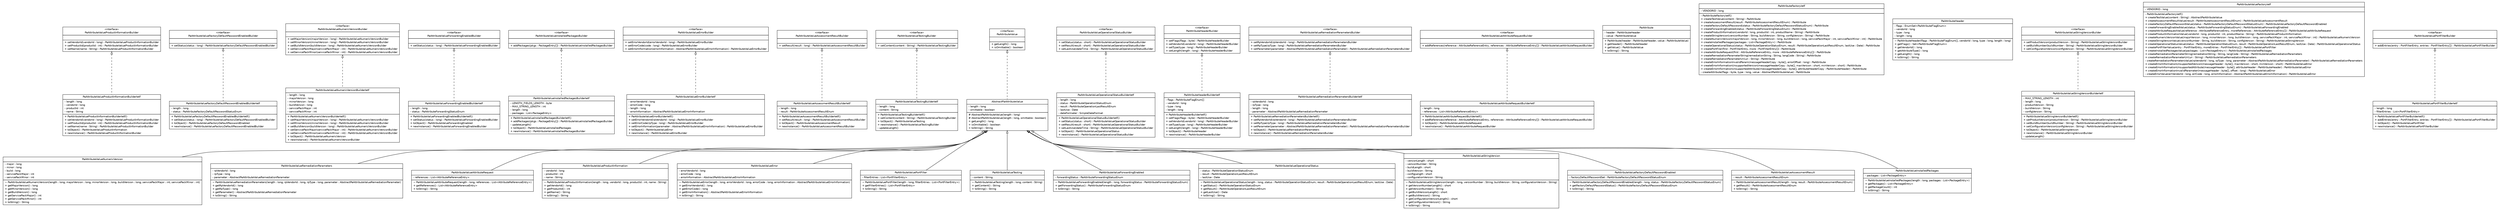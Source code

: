 #!/usr/local/bin/dot
#
# Class diagram 
# Generated by UMLGraph version R5_6 (http://www.umlgraph.org/)
#

digraph G {
	edge [fontname="Helvetica",fontsize=10,labelfontname="Helvetica",labelfontsize=10];
	node [fontname="Helvetica",fontsize=10,shape=plaintext];
	nodesep=0.25;
	ranksep=0.5;
	// org.ietf.nea.pa.attribute.PaAttributeValueProductInformationBuilder
	c14231 [label=<<table title="org.ietf.nea.pa.attribute.PaAttributeValueProductInformationBuilder" border="0" cellborder="1" cellspacing="0" cellpadding="2" port="p" href="./PaAttributeValueProductInformationBuilder.html">
		<tr><td><table border="0" cellspacing="0" cellpadding="1">
<tr><td align="center" balign="center"> &#171;interface&#187; </td></tr>
<tr><td align="center" balign="center"> PaAttributeValueProductInformationBuilder </td></tr>
		</table></td></tr>
		<tr><td><table border="0" cellspacing="0" cellpadding="1">
<tr><td align="left" balign="left">  </td></tr>
		</table></td></tr>
		<tr><td><table border="0" cellspacing="0" cellpadding="1">
<tr><td align="left" balign="left"> + setVendorId(vendorId : long) : PaAttributeValueProductInformationBuilder </td></tr>
<tr><td align="left" balign="left"> + setProductId(productId : int) : PaAttributeValueProductInformationBuilder </td></tr>
<tr><td align="left" balign="left"> + setName(name : String) : PaAttributeValueProductInformationBuilder </td></tr>
		</table></td></tr>
		</table>>, URL="./PaAttributeValueProductInformationBuilder.html", fontname="Helvetica", fontcolor="black", fontsize=10.0];
	// org.ietf.nea.pa.attribute.PaAttributeValueFactoryDefaultPasswordEnabledBuilder
	c14232 [label=<<table title="org.ietf.nea.pa.attribute.PaAttributeValueFactoryDefaultPasswordEnabledBuilder" border="0" cellborder="1" cellspacing="0" cellpadding="2" port="p" href="./PaAttributeValueFactoryDefaultPasswordEnabledBuilder.html">
		<tr><td><table border="0" cellspacing="0" cellpadding="1">
<tr><td align="center" balign="center"> &#171;interface&#187; </td></tr>
<tr><td align="center" balign="center"> PaAttributeValueFactoryDefaultPasswordEnabledBuilder </td></tr>
		</table></td></tr>
		<tr><td><table border="0" cellspacing="0" cellpadding="1">
<tr><td align="left" balign="left">  </td></tr>
		</table></td></tr>
		<tr><td><table border="0" cellspacing="0" cellpadding="1">
<tr><td align="left" balign="left"> + setStatus(status : long) : PaAttributeValueFactoryDefaultPasswordEnabledBuilder </td></tr>
		</table></td></tr>
		</table>>, URL="./PaAttributeValueFactoryDefaultPasswordEnabledBuilder.html", fontname="Helvetica", fontcolor="black", fontsize=10.0];
	// org.ietf.nea.pa.attribute.PaAttributeValueNumericVersionBuilderIetf
	c14233 [label=<<table title="org.ietf.nea.pa.attribute.PaAttributeValueNumericVersionBuilderIetf" border="0" cellborder="1" cellspacing="0" cellpadding="2" port="p" href="./PaAttributeValueNumericVersionBuilderIetf.html">
		<tr><td><table border="0" cellspacing="0" cellpadding="1">
<tr><td align="center" balign="center"> PaAttributeValueNumericVersionBuilderIetf </td></tr>
		</table></td></tr>
		<tr><td><table border="0" cellspacing="0" cellpadding="1">
<tr><td align="left" balign="left"> - length : long </td></tr>
<tr><td align="left" balign="left"> - majorVersion : long </td></tr>
<tr><td align="left" balign="left"> - minorVersion : long </td></tr>
<tr><td align="left" balign="left"> - buildVersion : long </td></tr>
<tr><td align="left" balign="left"> - servicePackMajor : int </td></tr>
<tr><td align="left" balign="left"> - servicePackMinor : int </td></tr>
		</table></td></tr>
		<tr><td><table border="0" cellspacing="0" cellpadding="1">
<tr><td align="left" balign="left"> + PaAttributeValueNumericVersionBuilderIetf() </td></tr>
<tr><td align="left" balign="left"> + setMajorVersion(majorVersion : long) : PaAttributeValueNumericVersionBuilder </td></tr>
<tr><td align="left" balign="left"> + setMinorVersion(minorVersion : long) : PaAttributeValueNumericVersionBuilder </td></tr>
<tr><td align="left" balign="left"> + setBuildVersion(buildVersion : long) : PaAttributeValueNumericVersionBuilder </td></tr>
<tr><td align="left" balign="left"> + setServicePackMajor(servicePackMajor : int) : PaAttributeValueNumericVersionBuilder </td></tr>
<tr><td align="left" balign="left"> + setServicePackMinor(servicePackMinor : int) : PaAttributeValueNumericVersionBuilder </td></tr>
<tr><td align="left" balign="left"> + toObject() : PaAttributeValueNumericVersion </td></tr>
<tr><td align="left" balign="left"> + newInstance() : PaAttributeValueNumericVersionBuilder </td></tr>
		</table></td></tr>
		</table>>, URL="./PaAttributeValueNumericVersionBuilderIetf.html", fontname="Helvetica", fontcolor="black", fontsize=10.0];
	// org.ietf.nea.pa.attribute.PaAttributeValueForwardingEnabledBuilder
	c14234 [label=<<table title="org.ietf.nea.pa.attribute.PaAttributeValueForwardingEnabledBuilder" border="0" cellborder="1" cellspacing="0" cellpadding="2" port="p" href="./PaAttributeValueForwardingEnabledBuilder.html">
		<tr><td><table border="0" cellspacing="0" cellpadding="1">
<tr><td align="center" balign="center"> &#171;interface&#187; </td></tr>
<tr><td align="center" balign="center"> PaAttributeValueForwardingEnabledBuilder </td></tr>
		</table></td></tr>
		<tr><td><table border="0" cellspacing="0" cellpadding="1">
<tr><td align="left" balign="left">  </td></tr>
		</table></td></tr>
		<tr><td><table border="0" cellspacing="0" cellpadding="1">
<tr><td align="left" balign="left"> + setStatus(status : long) : PaAttributeValueForwardingEnabledBuilder </td></tr>
		</table></td></tr>
		</table>>, URL="./PaAttributeValueForwardingEnabledBuilder.html", fontname="Helvetica", fontcolor="black", fontsize=10.0];
	// org.ietf.nea.pa.attribute.PaAttributeValueInstalledPackagesBuilderIetf
	c14235 [label=<<table title="org.ietf.nea.pa.attribute.PaAttributeValueInstalledPackagesBuilderIetf" border="0" cellborder="1" cellspacing="0" cellpadding="2" port="p" href="./PaAttributeValueInstalledPackagesBuilderIetf.html">
		<tr><td><table border="0" cellspacing="0" cellpadding="1">
<tr><td align="center" balign="center"> PaAttributeValueInstalledPackagesBuilderIetf </td></tr>
		</table></td></tr>
		<tr><td><table border="0" cellspacing="0" cellpadding="1">
<tr><td align="left" balign="left"> - LENGTH_FIELDS_LENGTH : byte </td></tr>
<tr><td align="left" balign="left"> - MAX_STRING_LENGTH : int </td></tr>
<tr><td align="left" balign="left"> - length : long </td></tr>
<tr><td align="left" balign="left"> - packages : List&lt;PackageEntry&gt; </td></tr>
		</table></td></tr>
		<tr><td><table border="0" cellspacing="0" cellpadding="1">
<tr><td align="left" balign="left"> + PaAttributeValueInstalledPackagesBuilderIetf() </td></tr>
<tr><td align="left" balign="left"> + addPackages(pkgs : PackageEntry[]) : PaAttributeValueInstalledPackagesBuilder </td></tr>
<tr><td align="left" balign="left"> - updateLength() </td></tr>
<tr><td align="left" balign="left"> + toObject() : PaAttributeValueInstalledPackages </td></tr>
<tr><td align="left" balign="left"> + newInstance() : PaAttributeValueInstalledPackagesBuilder </td></tr>
		</table></td></tr>
		</table>>, URL="./PaAttributeValueInstalledPackagesBuilderIetf.html", fontname="Helvetica", fontcolor="black", fontsize=10.0];
	// org.ietf.nea.pa.attribute.PaAttributeValueErrorBuilder
	c14236 [label=<<table title="org.ietf.nea.pa.attribute.PaAttributeValueErrorBuilder" border="0" cellborder="1" cellspacing="0" cellpadding="2" port="p" href="./PaAttributeValueErrorBuilder.html">
		<tr><td><table border="0" cellspacing="0" cellpadding="1">
<tr><td align="center" balign="center"> &#171;interface&#187; </td></tr>
<tr><td align="center" balign="center"> PaAttributeValueErrorBuilder </td></tr>
		</table></td></tr>
		<tr><td><table border="0" cellspacing="0" cellpadding="1">
<tr><td align="left" balign="left">  </td></tr>
		</table></td></tr>
		<tr><td><table border="0" cellspacing="0" cellpadding="1">
<tr><td align="left" balign="left"> + setErrorVendorId(errorVendorId : long) : PaAttributeValueErrorBuilder </td></tr>
<tr><td align="left" balign="left"> + setErrorCode(code : long) : PaAttributeValueErrorBuilder </td></tr>
<tr><td align="left" balign="left"> + setErrorInformation(errorInformation : AbstractPaAttributeValueErrorInformation) : PaAttributeValueErrorBuilder </td></tr>
		</table></td></tr>
		</table>>, URL="./PaAttributeValueErrorBuilder.html", fontname="Helvetica", fontcolor="black", fontsize=10.0];
	// org.ietf.nea.pa.attribute.PaAttributeValueAssessmentResultBuilder
	c14237 [label=<<table title="org.ietf.nea.pa.attribute.PaAttributeValueAssessmentResultBuilder" border="0" cellborder="1" cellspacing="0" cellpadding="2" port="p" href="./PaAttributeValueAssessmentResultBuilder.html">
		<tr><td><table border="0" cellspacing="0" cellpadding="1">
<tr><td align="center" balign="center"> &#171;interface&#187; </td></tr>
<tr><td align="center" balign="center"> PaAttributeValueAssessmentResultBuilder </td></tr>
		</table></td></tr>
		<tr><td><table border="0" cellspacing="0" cellpadding="1">
<tr><td align="left" balign="left">  </td></tr>
		</table></td></tr>
		<tr><td><table border="0" cellspacing="0" cellpadding="1">
<tr><td align="left" balign="left"> + setResult(result : long) : PaAttributeValueAssessmentResultBuilder </td></tr>
		</table></td></tr>
		</table>>, URL="./PaAttributeValueAssessmentResultBuilder.html", fontname="Helvetica", fontcolor="black", fontsize=10.0];
	// org.ietf.nea.pa.attribute.PaAttributeValueForwardingEnabledBuilderIetf
	c14238 [label=<<table title="org.ietf.nea.pa.attribute.PaAttributeValueForwardingEnabledBuilderIetf" border="0" cellborder="1" cellspacing="0" cellpadding="2" port="p" href="./PaAttributeValueForwardingEnabledBuilderIetf.html">
		<tr><td><table border="0" cellspacing="0" cellpadding="1">
<tr><td align="center" balign="center"> PaAttributeValueForwardingEnabledBuilderIetf </td></tr>
		</table></td></tr>
		<tr><td><table border="0" cellspacing="0" cellpadding="1">
<tr><td align="left" balign="left"> - length : long </td></tr>
<tr><td align="left" balign="left"> - status : PaAttributeForwardingStatusEnum </td></tr>
		</table></td></tr>
		<tr><td><table border="0" cellspacing="0" cellpadding="1">
<tr><td align="left" balign="left"> + PaAttributeValueForwardingEnabledBuilderIetf() </td></tr>
<tr><td align="left" balign="left"> + setStatus(status : long) : PaAttributeValueForwardingEnabledBuilder </td></tr>
<tr><td align="left" balign="left"> + toObject() : PaAttributeValueForwardingEnabled </td></tr>
<tr><td align="left" balign="left"> + newInstance() : PaAttributeValueForwardingEnabledBuilder </td></tr>
		</table></td></tr>
		</table>>, URL="./PaAttributeValueForwardingEnabledBuilderIetf.html", fontname="Helvetica", fontcolor="black", fontsize=10.0];
	// org.ietf.nea.pa.attribute.PaAttributeValueTestingBuilderIetf
	c14239 [label=<<table title="org.ietf.nea.pa.attribute.PaAttributeValueTestingBuilderIetf" border="0" cellborder="1" cellspacing="0" cellpadding="2" port="p" href="./PaAttributeValueTestingBuilderIetf.html">
		<tr><td><table border="0" cellspacing="0" cellpadding="1">
<tr><td align="center" balign="center"> PaAttributeValueTestingBuilderIetf </td></tr>
		</table></td></tr>
		<tr><td><table border="0" cellspacing="0" cellpadding="1">
<tr><td align="left" balign="left"> - length : long </td></tr>
<tr><td align="left" balign="left"> - content : String </td></tr>
		</table></td></tr>
		<tr><td><table border="0" cellspacing="0" cellpadding="1">
<tr><td align="left" balign="left"> + PaAttributeValueTestingBuilderIetf() </td></tr>
<tr><td align="left" balign="left"> + setContent(content : String) : PaAttributeValueTestingBuilder </td></tr>
<tr><td align="left" balign="left"> + toObject() : PaAttributeValueTesting </td></tr>
<tr><td align="left" balign="left"> + newInstance() : PaAttributeValueTestingBuilder </td></tr>
<tr><td align="left" balign="left"> - updateLength() </td></tr>
		</table></td></tr>
		</table>>, URL="./PaAttributeValueTestingBuilderIetf.html", fontname="Helvetica", fontcolor="black", fontsize=10.0];
	// org.ietf.nea.pa.attribute.PaAttributeValueNumericVersion
	c14240 [label=<<table title="org.ietf.nea.pa.attribute.PaAttributeValueNumericVersion" border="0" cellborder="1" cellspacing="0" cellpadding="2" port="p" href="./PaAttributeValueNumericVersion.html">
		<tr><td><table border="0" cellspacing="0" cellpadding="1">
<tr><td align="center" balign="center"> PaAttributeValueNumericVersion </td></tr>
		</table></td></tr>
		<tr><td><table border="0" cellspacing="0" cellpadding="1">
<tr><td align="left" balign="left"> - major : long </td></tr>
<tr><td align="left" balign="left"> - minor : long </td></tr>
<tr><td align="left" balign="left"> - build : long </td></tr>
<tr><td align="left" balign="left"> - servicePackMajor : int </td></tr>
<tr><td align="left" balign="left"> - servicePackMinor : int </td></tr>
		</table></td></tr>
		<tr><td><table border="0" cellspacing="0" cellpadding="1">
<tr><td align="left" balign="left"> ~ PaAttributeValueNumericVersion(length : long, majorVersion : long, minorVersion : long, buildVersion : long, servicePackMajor : int, servicePackMinor : int) </td></tr>
<tr><td align="left" balign="left"> + getMajorVersion() : long </td></tr>
<tr><td align="left" balign="left"> + getMinorVersion() : long </td></tr>
<tr><td align="left" balign="left"> + getBuildVersion() : long </td></tr>
<tr><td align="left" balign="left"> + getServicePackMajor() : int </td></tr>
<tr><td align="left" balign="left"> + getServicePackMinor() : int </td></tr>
<tr><td align="left" balign="left"> + toString() : String </td></tr>
		</table></td></tr>
		</table>>, URL="./PaAttributeValueNumericVersion.html", fontname="Helvetica", fontcolor="black", fontsize=10.0];
	// org.ietf.nea.pa.attribute.PaAttributeValueOperationalStatusBuilder
	c14241 [label=<<table title="org.ietf.nea.pa.attribute.PaAttributeValueOperationalStatusBuilder" border="0" cellborder="1" cellspacing="0" cellpadding="2" port="p" href="./PaAttributeValueOperationalStatusBuilder.html">
		<tr><td><table border="0" cellspacing="0" cellpadding="1">
<tr><td align="center" balign="center"> &#171;interface&#187; </td></tr>
<tr><td align="center" balign="center"> PaAttributeValueOperationalStatusBuilder </td></tr>
		</table></td></tr>
		<tr><td><table border="0" cellspacing="0" cellpadding="1">
<tr><td align="left" balign="left">  </td></tr>
		</table></td></tr>
		<tr><td><table border="0" cellspacing="0" cellpadding="1">
<tr><td align="left" balign="left"> + setStatus(status : short) : PaAttributeValueOperationalStatusBuilder </td></tr>
<tr><td align="left" balign="left"> + setResult(result : short) : PaAttributeValueOperationalStatusBuilder </td></tr>
<tr><td align="left" balign="left"> + setLastUse(dateTime : String) : PaAttributeValueOperationalStatusBuilder </td></tr>
		</table></td></tr>
		</table>>, URL="./PaAttributeValueOperationalStatusBuilder.html", fontname="Helvetica", fontcolor="black", fontsize=10.0];
	// org.ietf.nea.pa.attribute.PaAttributeValueAssessmentResultBuilderIetf
	c14242 [label=<<table title="org.ietf.nea.pa.attribute.PaAttributeValueAssessmentResultBuilderIetf" border="0" cellborder="1" cellspacing="0" cellpadding="2" port="p" href="./PaAttributeValueAssessmentResultBuilderIetf.html">
		<tr><td><table border="0" cellspacing="0" cellpadding="1">
<tr><td align="center" balign="center"> PaAttributeValueAssessmentResultBuilderIetf </td></tr>
		</table></td></tr>
		<tr><td><table border="0" cellspacing="0" cellpadding="1">
<tr><td align="left" balign="left"> - length : long </td></tr>
<tr><td align="left" balign="left"> - result : PaAttributeAssessmentResultEnum </td></tr>
		</table></td></tr>
		<tr><td><table border="0" cellspacing="0" cellpadding="1">
<tr><td align="left" balign="left"> + PaAttributeValueAssessmentResultBuilderIetf() </td></tr>
<tr><td align="left" balign="left"> + setResult(result : long) : PaAttributeValueAssessmentResultBuilder </td></tr>
<tr><td align="left" balign="left"> + toObject() : PaAttributeValueAssessmentResult </td></tr>
<tr><td align="left" balign="left"> + newInstance() : PaAttributeValueAssessmentResultBuilder </td></tr>
		</table></td></tr>
		</table>>, URL="./PaAttributeValueAssessmentResultBuilderIetf.html", fontname="Helvetica", fontcolor="black", fontsize=10.0];
	// org.ietf.nea.pa.attribute.PaAttributeHeaderBuilder
	c14243 [label=<<table title="org.ietf.nea.pa.attribute.PaAttributeHeaderBuilder" border="0" cellborder="1" cellspacing="0" cellpadding="2" port="p" href="./PaAttributeHeaderBuilder.html">
		<tr><td><table border="0" cellspacing="0" cellpadding="1">
<tr><td align="center" balign="center"> &#171;interface&#187; </td></tr>
<tr><td align="center" balign="center"> PaAttributeHeaderBuilder </td></tr>
		</table></td></tr>
		<tr><td><table border="0" cellspacing="0" cellpadding="1">
<tr><td align="left" balign="left">  </td></tr>
		</table></td></tr>
		<tr><td><table border="0" cellspacing="0" cellpadding="1">
<tr><td align="left" balign="left"> + setFlags(flags : byte) : PaAttributeHeaderBuilder </td></tr>
<tr><td align="left" balign="left"> + setVendorId(vendorId : long) : PaAttributeHeaderBuilder </td></tr>
<tr><td align="left" balign="left"> + setType(type : long) : PaAttributeHeaderBuilder </td></tr>
<tr><td align="left" balign="left"> + setLength(length : long) : PaAttributeHeaderBuilder </td></tr>
		</table></td></tr>
		</table>>, URL="./PaAttributeHeaderBuilder.html", fontname="Helvetica", fontcolor="black", fontsize=10.0];
	// org.ietf.nea.pa.attribute.PaAttributeValueRemediationParameters
	c14244 [label=<<table title="org.ietf.nea.pa.attribute.PaAttributeValueRemediationParameters" border="0" cellborder="1" cellspacing="0" cellpadding="2" port="p" href="./PaAttributeValueRemediationParameters.html">
		<tr><td><table border="0" cellspacing="0" cellpadding="1">
<tr><td align="center" balign="center"> PaAttributeValueRemediationParameters </td></tr>
		</table></td></tr>
		<tr><td><table border="0" cellspacing="0" cellpadding="1">
<tr><td align="left" balign="left"> - rpVendorId : long </td></tr>
<tr><td align="left" balign="left"> - rpType : long </td></tr>
<tr><td align="left" balign="left"> - parameter : AbstractPaAttributeValueRemediationParameter </td></tr>
		</table></td></tr>
		<tr><td><table border="0" cellspacing="0" cellpadding="1">
<tr><td align="left" balign="left"> ~ PaAttributeValueRemediationParameters(length : long, rpVendorId : long, rpType : long, parameter : AbstractPaAttributeValueRemediationParameter) </td></tr>
<tr><td align="left" balign="left"> + getRpVendorId() : long </td></tr>
<tr><td align="left" balign="left"> + getRpType() : long </td></tr>
<tr><td align="left" balign="left"> + getParameter() : AbstractPaAttributeValueRemediationParameter </td></tr>
<tr><td align="left" balign="left"> + toString() : String </td></tr>
		</table></td></tr>
		</table>>, URL="./PaAttributeValueRemediationParameters.html", fontname="Helvetica", fontcolor="black", fontsize=10.0];
	// org.ietf.nea.pa.attribute.PaAttributeValueRemediationParametersBuilderIetf
	c14245 [label=<<table title="org.ietf.nea.pa.attribute.PaAttributeValueRemediationParametersBuilderIetf" border="0" cellborder="1" cellspacing="0" cellpadding="2" port="p" href="./PaAttributeValueRemediationParametersBuilderIetf.html">
		<tr><td><table border="0" cellspacing="0" cellpadding="1">
<tr><td align="center" balign="center"> PaAttributeValueRemediationParametersBuilderIetf </td></tr>
		</table></td></tr>
		<tr><td><table border="0" cellspacing="0" cellpadding="1">
<tr><td align="left" balign="left"> - rpVendorId : long </td></tr>
<tr><td align="left" balign="left"> - rpType : long </td></tr>
<tr><td align="left" balign="left"> - length : long </td></tr>
<tr><td align="left" balign="left"> - parameter : AbstractPaAttributeValueRemediationParameter </td></tr>
		</table></td></tr>
		<tr><td><table border="0" cellspacing="0" cellpadding="1">
<tr><td align="left" balign="left"> + PaAttributeValueRemediationParametersBuilderIetf() </td></tr>
<tr><td align="left" balign="left"> + setRpVendorId(rpVendorId : long) : PaAttributeValueRemediationParametersBuilder </td></tr>
<tr><td align="left" balign="left"> + setRpType(rpType : long) : PaAttributeValueRemediationParametersBuilder </td></tr>
<tr><td align="left" balign="left"> + setParameter(parameter : AbstractPaAttributeValueRemediationParameter) : PaAttributeValueRemediationParametersBuilder </td></tr>
<tr><td align="left" balign="left"> + toObject() : PaAttributeValueRemediationParameters </td></tr>
<tr><td align="left" balign="left"> + newInstance() : PaAttributeValueRemediationParametersBuilder </td></tr>
		</table></td></tr>
		</table>>, URL="./PaAttributeValueRemediationParametersBuilderIetf.html", fontname="Helvetica", fontcolor="black", fontsize=10.0];
	// org.ietf.nea.pa.attribute.PaAttributeValueRemediationParametersBuilder
	c14246 [label=<<table title="org.ietf.nea.pa.attribute.PaAttributeValueRemediationParametersBuilder" border="0" cellborder="1" cellspacing="0" cellpadding="2" port="p" href="./PaAttributeValueRemediationParametersBuilder.html">
		<tr><td><table border="0" cellspacing="0" cellpadding="1">
<tr><td align="center" balign="center"> &#171;interface&#187; </td></tr>
<tr><td align="center" balign="center"> PaAttributeValueRemediationParametersBuilder </td></tr>
		</table></td></tr>
		<tr><td><table border="0" cellspacing="0" cellpadding="1">
<tr><td align="left" balign="left">  </td></tr>
		</table></td></tr>
		<tr><td><table border="0" cellspacing="0" cellpadding="1">
<tr><td align="left" balign="left"> + setRpVendorId(rpVendorId : long) : PaAttributeValueRemediationParametersBuilder </td></tr>
<tr><td align="left" balign="left"> + setRpType(rpType : long) : PaAttributeValueRemediationParametersBuilder </td></tr>
<tr><td align="left" balign="left"> + setParameter(parameter : AbstractPaAttributeValueRemediationParameter) : PaAttributeValueRemediationParametersBuilder </td></tr>
		</table></td></tr>
		</table>>, URL="./PaAttributeValueRemediationParametersBuilder.html", fontname="Helvetica", fontcolor="black", fontsize=10.0];
	// org.ietf.nea.pa.attribute.PaAttributeValueAttributeRequestBuilderIetf
	c14247 [label=<<table title="org.ietf.nea.pa.attribute.PaAttributeValueAttributeRequestBuilderIetf" border="0" cellborder="1" cellspacing="0" cellpadding="2" port="p" href="./PaAttributeValueAttributeRequestBuilderIetf.html">
		<tr><td><table border="0" cellspacing="0" cellpadding="1">
<tr><td align="center" balign="center"> PaAttributeValueAttributeRequestBuilderIetf </td></tr>
		</table></td></tr>
		<tr><td><table border="0" cellspacing="0" cellpadding="1">
<tr><td align="left" balign="left"> - length : long </td></tr>
<tr><td align="left" balign="left"> - references : List&lt;AttributeReferenceEntry&gt; </td></tr>
		</table></td></tr>
		<tr><td><table border="0" cellspacing="0" cellpadding="1">
<tr><td align="left" balign="left"> + PaAttributeValueAttributeRequestBuilderIetf() </td></tr>
<tr><td align="left" balign="left"> + addReferences(reference : AttributeReferenceEntry, references : AttributeReferenceEntry[]) : PaAttributeValueAttributeRequestBuilder </td></tr>
<tr><td align="left" balign="left"> + toObject() : PaAttributeValueAttributeRequest </td></tr>
<tr><td align="left" balign="left"> + newInstance() : PaAttributeValueAttributeRequestBuilder </td></tr>
		</table></td></tr>
		</table>>, URL="./PaAttributeValueAttributeRequestBuilderIetf.html", fontname="Helvetica", fontcolor="black", fontsize=10.0];
	// org.ietf.nea.pa.attribute.PaAttributeValueInstalledPackagesBuilder
	c14248 [label=<<table title="org.ietf.nea.pa.attribute.PaAttributeValueInstalledPackagesBuilder" border="0" cellborder="1" cellspacing="0" cellpadding="2" port="p" href="./PaAttributeValueInstalledPackagesBuilder.html">
		<tr><td><table border="0" cellspacing="0" cellpadding="1">
<tr><td align="center" balign="center"> &#171;interface&#187; </td></tr>
<tr><td align="center" balign="center"> PaAttributeValueInstalledPackagesBuilder </td></tr>
		</table></td></tr>
		<tr><td><table border="0" cellspacing="0" cellpadding="1">
<tr><td align="left" balign="left">  </td></tr>
		</table></td></tr>
		<tr><td><table border="0" cellspacing="0" cellpadding="1">
<tr><td align="left" balign="left"> + addPackages(pkgs : PackageEntry[]) : PaAttributeValueInstalledPackagesBuilder </td></tr>
		</table></td></tr>
		</table>>, URL="./PaAttributeValueInstalledPackagesBuilder.html", fontname="Helvetica", fontcolor="black", fontsize=10.0];
	// org.ietf.nea.pa.attribute.PaAttributeValueErrorBuilderIetf
	c14249 [label=<<table title="org.ietf.nea.pa.attribute.PaAttributeValueErrorBuilderIetf" border="0" cellborder="1" cellspacing="0" cellpadding="2" port="p" href="./PaAttributeValueErrorBuilderIetf.html">
		<tr><td><table border="0" cellspacing="0" cellpadding="1">
<tr><td align="center" balign="center"> PaAttributeValueErrorBuilderIetf </td></tr>
		</table></td></tr>
		<tr><td><table border="0" cellspacing="0" cellpadding="1">
<tr><td align="left" balign="left"> - errorVendorId : long </td></tr>
<tr><td align="left" balign="left"> - errorCode : long </td></tr>
<tr><td align="left" balign="left"> - length : long </td></tr>
<tr><td align="left" balign="left"> - errorInformation : AbstractPaAttributeValueErrorInformation </td></tr>
		</table></td></tr>
		<tr><td><table border="0" cellspacing="0" cellpadding="1">
<tr><td align="left" balign="left"> + PaAttributeValueErrorBuilderIetf() </td></tr>
<tr><td align="left" balign="left"> + setErrorVendorId(rpVendorId : long) : PaAttributeValueErrorBuilder </td></tr>
<tr><td align="left" balign="left"> + setErrorCode(rpType : long) : PaAttributeValueErrorBuilder </td></tr>
<tr><td align="left" balign="left"> + setErrorInformation(parameter : AbstractPaAttributeValueErrorInformation) : PaAttributeValueErrorBuilder </td></tr>
<tr><td align="left" balign="left"> + toObject() : PaAttributeValueError </td></tr>
<tr><td align="left" balign="left"> + newInstance() : PaAttributeValueErrorBuilder </td></tr>
		</table></td></tr>
		</table>>, URL="./PaAttributeValueErrorBuilderIetf.html", fontname="Helvetica", fontcolor="black", fontsize=10.0];
	// org.ietf.nea.pa.attribute.PaAttribute
	c14250 [label=<<table title="org.ietf.nea.pa.attribute.PaAttribute" border="0" cellborder="1" cellspacing="0" cellpadding="2" port="p" href="./PaAttribute.html">
		<tr><td><table border="0" cellspacing="0" cellpadding="1">
<tr><td align="center" balign="center"> PaAttribute </td></tr>
		</table></td></tr>
		<tr><td><table border="0" cellspacing="0" cellpadding="1">
<tr><td align="left" balign="left"> - header : PaAttributeHeader </td></tr>
<tr><td align="left" balign="left"> - value : PaAttributeValue </td></tr>
		</table></td></tr>
		<tr><td><table border="0" cellspacing="0" cellpadding="1">
<tr><td align="left" balign="left"> + PaAttribute(header : PaAttributeHeader, value : PaAttributeValue) </td></tr>
<tr><td align="left" balign="left"> + getHeader() : PaAttributeHeader </td></tr>
<tr><td align="left" balign="left"> + getValue() : PaAttributeValue </td></tr>
<tr><td align="left" balign="left"> + toString() : String </td></tr>
		</table></td></tr>
		</table>>, URL="./PaAttribute.html", fontname="Helvetica", fontcolor="black", fontsize=10.0];
	// org.ietf.nea.pa.attribute.PaAttributeFactoryIetf
	c14251 [label=<<table title="org.ietf.nea.pa.attribute.PaAttributeFactoryIetf" border="0" cellborder="1" cellspacing="0" cellpadding="2" port="p" href="./PaAttributeFactoryIetf.html">
		<tr><td><table border="0" cellspacing="0" cellpadding="1">
<tr><td align="center" balign="center"> PaAttributeFactoryIetf </td></tr>
		</table></td></tr>
		<tr><td><table border="0" cellspacing="0" cellpadding="1">
<tr><td align="left" balign="left"> - VENDORID : long </td></tr>
		</table></td></tr>
		<tr><td><table border="0" cellspacing="0" cellpadding="1">
<tr><td align="left" balign="left"> - PaAttributeFactoryIetf() </td></tr>
<tr><td align="left" balign="left"> + createTestValue(content : String) : PaAttribute </td></tr>
<tr><td align="left" balign="left"> + createAssessmentResult(result : PaAttributeAssessmentResultEnum) : PaAttribute </td></tr>
<tr><td align="left" balign="left"> + createFactoryDefaultPassword(status : PaAttributeFactoryDefaultPasswordStatusEnum) : PaAttribute </td></tr>
<tr><td align="left" balign="left"> + createForwardingEnabled(status : PaAttributeForwardingStatusEnum) : PaAttribute </td></tr>
<tr><td align="left" balign="left"> + createProductInformation(vendorId : long, productId : int, productName : String) : PaAttribute </td></tr>
<tr><td align="left" balign="left"> + createStringVersion(versionNumber : String, buildVersion : String, configVersion : String) : PaAttribute </td></tr>
<tr><td align="left" balign="left"> + createNumericVersion(majorVersion : long, minorVersion : long, buildVersion : long, servicePackMajor : int, servicePackMinor : int) : PaAttribute </td></tr>
<tr><td align="left" balign="left"> + createInstalledPackages(packages : List&lt;PackageEntry&gt;) : PaAttribute </td></tr>
<tr><td align="left" balign="left"> + createOperationalStatus(status : PaAttributeOperationStatusEnum, result : PaAttributeOperationLastResultEnum, lastUse : Date) : PaAttribute </td></tr>
<tr><td align="left" balign="left"> + createPortFiler(first : PortFilterEntry, more : PortFilterEntry[]) : PaAttribute </td></tr>
<tr><td align="left" balign="left"> + createAttributeRequest(first : AttributeReferenceEntry, more : AttributeReferenceEntry[]) : PaAttribute </td></tr>
<tr><td align="left" balign="left"> + createRemediationParameterString(remediationString : String, langCode : String) : PaAttribute </td></tr>
<tr><td align="left" balign="left"> + createRemediationParameterUri(uri : String) : PaAttribute </td></tr>
<tr><td align="left" balign="left"> + createErrorInformationInvalidParam(messageHeaderCopy : byte[], errorOffset : long) : PaAttribute </td></tr>
<tr><td align="left" balign="left"> + createErrorInformationUnsupportedVersion(messageHeaderCopy : byte[], maxVersion : short, minVersion : short) : PaAttribute </td></tr>
<tr><td align="left" balign="left"> + createErrorInformationUnsupportedAttribute(messageHeaderCopy : byte[], attributeHeaderCopy : PaAttributeHeader) : PaAttribute </td></tr>
<tr><td align="left" balign="left"> - createAttribute(flags : byte, type : long, value : AbstractPaAttributeValue) : PaAttribute </td></tr>
		</table></td></tr>
		</table>>, URL="./PaAttributeFactoryIetf.html", fontname="Helvetica", fontcolor="black", fontsize=10.0];
	// org.ietf.nea.pa.attribute.PaAttributeValueOperationalStatusBuilderIetf
	c14252 [label=<<table title="org.ietf.nea.pa.attribute.PaAttributeValueOperationalStatusBuilderIetf" border="0" cellborder="1" cellspacing="0" cellpadding="2" port="p" href="./PaAttributeValueOperationalStatusBuilderIetf.html">
		<tr><td><table border="0" cellspacing="0" cellpadding="1">
<tr><td align="center" balign="center"> PaAttributeValueOperationalStatusBuilderIetf </td></tr>
		</table></td></tr>
		<tr><td><table border="0" cellspacing="0" cellpadding="1">
<tr><td align="left" balign="left"> - length : long </td></tr>
<tr><td align="left" balign="left"> - status : PaAttributeOperationStatusEnum </td></tr>
<tr><td align="left" balign="left"> - result : PaAttributeOperationLastResultEnum </td></tr>
<tr><td align="left" balign="left"> - lastUse : Date </td></tr>
<tr><td align="left" balign="left"> - dateFormater : SimpleDateFormat </td></tr>
		</table></td></tr>
		<tr><td><table border="0" cellspacing="0" cellpadding="1">
<tr><td align="left" balign="left"> + PaAttributeValueOperationalStatusBuilderIetf() </td></tr>
<tr><td align="left" balign="left"> + setStatus(status : short) : PaAttributeValueOperationalStatusBuilder </td></tr>
<tr><td align="left" balign="left"> + setResult(result : short) : PaAttributeValueOperationalStatusBuilder </td></tr>
<tr><td align="left" balign="left"> + setLastUse(dateTime : String) : PaAttributeValueOperationalStatusBuilder </td></tr>
<tr><td align="left" balign="left"> + toObject() : PaAttributeValueOperationalStatus </td></tr>
<tr><td align="left" balign="left"> + newInstance() : PaAttributeValueOperationalStatusBuilder </td></tr>
		</table></td></tr>
		</table>>, URL="./PaAttributeValueOperationalStatusBuilderIetf.html", fontname="Helvetica", fontcolor="black", fontsize=10.0];
	// org.ietf.nea.pa.attribute.PaAttributeValue
	c14253 [label=<<table title="org.ietf.nea.pa.attribute.PaAttributeValue" border="0" cellborder="1" cellspacing="0" cellpadding="2" port="p" href="./PaAttributeValue.html">
		<tr><td><table border="0" cellspacing="0" cellpadding="1">
<tr><td align="center" balign="center"> &#171;interface&#187; </td></tr>
<tr><td align="center" balign="center"> PaAttributeValue </td></tr>
		</table></td></tr>
		<tr><td><table border="0" cellspacing="0" cellpadding="1">
<tr><td align="left" balign="left">  </td></tr>
		</table></td></tr>
		<tr><td><table border="0" cellspacing="0" cellpadding="1">
<tr><td align="left" balign="left"> + getLength() : long </td></tr>
<tr><td align="left" balign="left"> + isOmittable() : boolean </td></tr>
		</table></td></tr>
		</table>>, URL="./PaAttributeValue.html", fontname="Helvetica", fontcolor="black", fontsize=10.0];
	// org.ietf.nea.pa.attribute.PaAttributeHeader
	c14254 [label=<<table title="org.ietf.nea.pa.attribute.PaAttributeHeader" border="0" cellborder="1" cellspacing="0" cellpadding="2" port="p" href="./PaAttributeHeader.html">
		<tr><td><table border="0" cellspacing="0" cellpadding="1">
<tr><td align="center" balign="center"> PaAttributeHeader </td></tr>
		</table></td></tr>
		<tr><td><table border="0" cellspacing="0" cellpadding="1">
<tr><td align="left" balign="left"> - flags : EnumSet&lt;PaAttributeFlagEnum&gt; </td></tr>
<tr><td align="left" balign="left"> - vendorId : long </td></tr>
<tr><td align="left" balign="left"> - type : long </td></tr>
<tr><td align="left" balign="left"> - length : long </td></tr>
		</table></td></tr>
		<tr><td><table border="0" cellspacing="0" cellpadding="1">
<tr><td align="left" balign="left"> ~ PaAttributeHeader(flags : PaAttributeFlagEnum[], vendorId : long, type : long, length : long) </td></tr>
<tr><td align="left" balign="left"> + getFlags() : Set&lt;PaAttributeFlagEnum&gt; </td></tr>
<tr><td align="left" balign="left"> + getVendorId() : long </td></tr>
<tr><td align="left" balign="left"> + getAttributeType() : long </td></tr>
<tr><td align="left" balign="left"> + getLength() : long </td></tr>
<tr><td align="left" balign="left"> + toString() : String </td></tr>
		</table></td></tr>
		</table>>, URL="./PaAttributeHeader.html", fontname="Helvetica", fontcolor="black", fontsize=10.0];
	// org.ietf.nea.pa.attribute.PaAttributeValueAttributeRequest
	c14255 [label=<<table title="org.ietf.nea.pa.attribute.PaAttributeValueAttributeRequest" border="0" cellborder="1" cellspacing="0" cellpadding="2" port="p" href="./PaAttributeValueAttributeRequest.html">
		<tr><td><table border="0" cellspacing="0" cellpadding="1">
<tr><td align="center" balign="center"> PaAttributeValueAttributeRequest </td></tr>
		</table></td></tr>
		<tr><td><table border="0" cellspacing="0" cellpadding="1">
<tr><td align="left" balign="left"> - references : List&lt;AttributeReferenceEntry&gt; </td></tr>
		</table></td></tr>
		<tr><td><table border="0" cellspacing="0" cellpadding="1">
<tr><td align="left" balign="left"> ~ PaAttributeValueAttributeRequest(length : long, references : List&lt;AttributeReferenceEntry&gt;) </td></tr>
<tr><td align="left" balign="left"> + getReferences() : List&lt;AttributeReferenceEntry&gt; </td></tr>
<tr><td align="left" balign="left"> + toString() : String </td></tr>
		</table></td></tr>
		</table>>, URL="./PaAttributeValueAttributeRequest.html", fontname="Helvetica", fontcolor="black", fontsize=10.0];
	// org.ietf.nea.pa.attribute.PaAttributeValueProductInformation
	c14256 [label=<<table title="org.ietf.nea.pa.attribute.PaAttributeValueProductInformation" border="0" cellborder="1" cellspacing="0" cellpadding="2" port="p" href="./PaAttributeValueProductInformation.html">
		<tr><td><table border="0" cellspacing="0" cellpadding="1">
<tr><td align="center" balign="center"> PaAttributeValueProductInformation </td></tr>
		</table></td></tr>
		<tr><td><table border="0" cellspacing="0" cellpadding="1">
<tr><td align="left" balign="left"> - vendorId : long </td></tr>
<tr><td align="left" balign="left"> - productId : int </td></tr>
<tr><td align="left" balign="left"> - name : String </td></tr>
		</table></td></tr>
		<tr><td><table border="0" cellspacing="0" cellpadding="1">
<tr><td align="left" balign="left"> ~ PaAttributeValueProductInformation(length : long, vendorId : long, productId : int, name : String) </td></tr>
<tr><td align="left" balign="left"> + getVendorId() : long </td></tr>
<tr><td align="left" balign="left"> + getProductId() : int </td></tr>
<tr><td align="left" balign="left"> + getName() : String </td></tr>
<tr><td align="left" balign="left"> + toString() : String </td></tr>
		</table></td></tr>
		</table>>, URL="./PaAttributeValueProductInformation.html", fontname="Helvetica", fontcolor="black", fontsize=10.0];
	// org.ietf.nea.pa.attribute.PaAttributeValueAttributeRequestBuilder
	c14257 [label=<<table title="org.ietf.nea.pa.attribute.PaAttributeValueAttributeRequestBuilder" border="0" cellborder="1" cellspacing="0" cellpadding="2" port="p" href="./PaAttributeValueAttributeRequestBuilder.html">
		<tr><td><table border="0" cellspacing="0" cellpadding="1">
<tr><td align="center" balign="center"> &#171;interface&#187; </td></tr>
<tr><td align="center" balign="center"> PaAttributeValueAttributeRequestBuilder </td></tr>
		</table></td></tr>
		<tr><td><table border="0" cellspacing="0" cellpadding="1">
<tr><td align="left" balign="left">  </td></tr>
		</table></td></tr>
		<tr><td><table border="0" cellspacing="0" cellpadding="1">
<tr><td align="left" balign="left"> + addReferences(reference : AttributeReferenceEntry, references : AttributeReferenceEntry[]) : PaAttributeValueAttributeRequestBuilder </td></tr>
		</table></td></tr>
		</table>>, URL="./PaAttributeValueAttributeRequestBuilder.html", fontname="Helvetica", fontcolor="black", fontsize=10.0];
	// org.ietf.nea.pa.attribute.PaAttributeValueError
	c14258 [label=<<table title="org.ietf.nea.pa.attribute.PaAttributeValueError" border="0" cellborder="1" cellspacing="0" cellpadding="2" port="p" href="./PaAttributeValueError.html">
		<tr><td><table border="0" cellspacing="0" cellpadding="1">
<tr><td align="center" balign="center"> PaAttributeValueError </td></tr>
		</table></td></tr>
		<tr><td><table border="0" cellspacing="0" cellpadding="1">
<tr><td align="left" balign="left"> - errorVendorId : long </td></tr>
<tr><td align="left" balign="left"> - errorCode : long </td></tr>
<tr><td align="left" balign="left"> - errorInformation : AbstractPaAttributeValueErrorInformation </td></tr>
		</table></td></tr>
		<tr><td><table border="0" cellspacing="0" cellpadding="1">
<tr><td align="left" balign="left"> ~ PaAttributeValueError(length : long, errorVendorId : long, errorCode : long, errorInformation : AbstractPaAttributeValueErrorInformation) </td></tr>
<tr><td align="left" balign="left"> + getErrorVendorId() : long </td></tr>
<tr><td align="left" balign="left"> + getErrorCode() : long </td></tr>
<tr><td align="left" balign="left"> + getErrorInformation() : AbstractPaAttributeValueErrorInformation </td></tr>
<tr><td align="left" balign="left"> + toString() : String </td></tr>
		</table></td></tr>
		</table>>, URL="./PaAttributeValueError.html", fontname="Helvetica", fontcolor="black", fontsize=10.0];
	// org.ietf.nea.pa.attribute.PaAttributeValueStringVersionBuilderIetf
	c14259 [label=<<table title="org.ietf.nea.pa.attribute.PaAttributeValueStringVersionBuilderIetf" border="0" cellborder="1" cellspacing="0" cellpadding="2" port="p" href="./PaAttributeValueStringVersionBuilderIetf.html">
		<tr><td><table border="0" cellspacing="0" cellpadding="1">
<tr><td align="center" balign="center"> PaAttributeValueStringVersionBuilderIetf </td></tr>
		</table></td></tr>
		<tr><td><table border="0" cellspacing="0" cellpadding="1">
<tr><td align="left" balign="left"> - MAX_STRING_LENGTH : int </td></tr>
<tr><td align="left" balign="left"> - length : long </td></tr>
<tr><td align="left" balign="left"> - productVersion : String </td></tr>
<tr><td align="left" balign="left"> - buildVersion : String </td></tr>
<tr><td align="left" balign="left"> - configVersion : String </td></tr>
		</table></td></tr>
		<tr><td><table border="0" cellspacing="0" cellpadding="1">
<tr><td align="left" balign="left"> + PaAttributeValueStringVersionBuilderIetf() </td></tr>
<tr><td align="left" balign="left"> + setProductVersion(productVersion : String) : PaAttributeValueStringVersionBuilder </td></tr>
<tr><td align="left" balign="left"> + setBuildNumber(buildNumber : String) : PaAttributeValueStringVersionBuilder </td></tr>
<tr><td align="left" balign="left"> + setConfigurationVersion(configVersion : String) : PaAttributeValueStringVersionBuilder </td></tr>
<tr><td align="left" balign="left"> + toObject() : PaAttributeValueStringVersion </td></tr>
<tr><td align="left" balign="left"> + newInstance() : PaAttributeValueStringVersionBuilder </td></tr>
<tr><td align="left" balign="left"> - updateLength() </td></tr>
		</table></td></tr>
		</table>>, URL="./PaAttributeValueStringVersionBuilderIetf.html", fontname="Helvetica", fontcolor="black", fontsize=10.0];
	// org.ietf.nea.pa.attribute.PaAttributeHeaderBuilderIetf
	c14260 [label=<<table title="org.ietf.nea.pa.attribute.PaAttributeHeaderBuilderIetf" border="0" cellborder="1" cellspacing="0" cellpadding="2" port="p" href="./PaAttributeHeaderBuilderIetf.html">
		<tr><td><table border="0" cellspacing="0" cellpadding="1">
<tr><td align="center" balign="center"> PaAttributeHeaderBuilderIetf </td></tr>
		</table></td></tr>
		<tr><td><table border="0" cellspacing="0" cellpadding="1">
<tr><td align="left" balign="left"> - flags : PaAttributeFlagEnum[] </td></tr>
<tr><td align="left" balign="left"> - vendorId : long </td></tr>
<tr><td align="left" balign="left"> - type : long </td></tr>
<tr><td align="left" balign="left"> - length : long </td></tr>
		</table></td></tr>
		<tr><td><table border="0" cellspacing="0" cellpadding="1">
<tr><td align="left" balign="left"> + PaAttributeHeaderBuilderIetf() </td></tr>
<tr><td align="left" balign="left"> + setFlags(flags : byte) : PaAttributeHeaderBuilder </td></tr>
<tr><td align="left" balign="left"> + setVendorId(vendorId : long) : PaAttributeHeaderBuilder </td></tr>
<tr><td align="left" balign="left"> + setType(type : long) : PaAttributeHeaderBuilder </td></tr>
<tr><td align="left" balign="left"> + setLength(length : long) : PaAttributeHeaderBuilder </td></tr>
<tr><td align="left" balign="left"> + toObject() : PaAttributeHeader </td></tr>
<tr><td align="left" balign="left"> + newInstance() : PaAttributeHeaderBuilder </td></tr>
		</table></td></tr>
		</table>>, URL="./PaAttributeHeaderBuilderIetf.html", fontname="Helvetica", fontcolor="black", fontsize=10.0];
	// org.ietf.nea.pa.attribute.PaAttributeValuePortFilter
	c14261 [label=<<table title="org.ietf.nea.pa.attribute.PaAttributeValuePortFilter" border="0" cellborder="1" cellspacing="0" cellpadding="2" port="p" href="./PaAttributeValuePortFilter.html">
		<tr><td><table border="0" cellspacing="0" cellpadding="1">
<tr><td align="center" balign="center"> PaAttributeValuePortFilter </td></tr>
		</table></td></tr>
		<tr><td><table border="0" cellspacing="0" cellpadding="1">
<tr><td align="left" balign="left"> - filterEntries : List&lt;PortFilterEntry&gt; </td></tr>
		</table></td></tr>
		<tr><td><table border="0" cellspacing="0" cellpadding="1">
<tr><td align="left" balign="left"> ~ PaAttributeValuePortFilter(length : long, filterEntries : List&lt;PortFilterEntry&gt;) </td></tr>
<tr><td align="left" balign="left"> + getFilterEntries() : List&lt;PortFilterEntry&gt; </td></tr>
<tr><td align="left" balign="left"> + toString() : String </td></tr>
		</table></td></tr>
		</table>>, URL="./PaAttributeValuePortFilter.html", fontname="Helvetica", fontcolor="black", fontsize=10.0];
	// org.ietf.nea.pa.attribute.PaAttributeValueTestingBuilder
	c14262 [label=<<table title="org.ietf.nea.pa.attribute.PaAttributeValueTestingBuilder" border="0" cellborder="1" cellspacing="0" cellpadding="2" port="p" href="./PaAttributeValueTestingBuilder.html">
		<tr><td><table border="0" cellspacing="0" cellpadding="1">
<tr><td align="center" balign="center"> &#171;interface&#187; </td></tr>
<tr><td align="center" balign="center"> PaAttributeValueTestingBuilder </td></tr>
		</table></td></tr>
		<tr><td><table border="0" cellspacing="0" cellpadding="1">
<tr><td align="left" balign="left">  </td></tr>
		</table></td></tr>
		<tr><td><table border="0" cellspacing="0" cellpadding="1">
<tr><td align="left" balign="left"> + setContent(content : String) : PaAttributeValueTestingBuilder </td></tr>
		</table></td></tr>
		</table>>, URL="./PaAttributeValueTestingBuilder.html", fontname="Helvetica", fontcolor="black", fontsize=10.0];
	// org.ietf.nea.pa.attribute.PaAttributeValueProductInformationBuilderIetf
	c14263 [label=<<table title="org.ietf.nea.pa.attribute.PaAttributeValueProductInformationBuilderIetf" border="0" cellborder="1" cellspacing="0" cellpadding="2" port="p" href="./PaAttributeValueProductInformationBuilderIetf.html">
		<tr><td><table border="0" cellspacing="0" cellpadding="1">
<tr><td align="center" balign="center"> PaAttributeValueProductInformationBuilderIetf </td></tr>
		</table></td></tr>
		<tr><td><table border="0" cellspacing="0" cellpadding="1">
<tr><td align="left" balign="left"> - length : long </td></tr>
<tr><td align="left" balign="left"> - vendorId : long </td></tr>
<tr><td align="left" balign="left"> - productId : int </td></tr>
<tr><td align="left" balign="left"> - name : String </td></tr>
		</table></td></tr>
		<tr><td><table border="0" cellspacing="0" cellpadding="1">
<tr><td align="left" balign="left"> + PaAttributeValueProductInformationBuilderIetf() </td></tr>
<tr><td align="left" balign="left"> + setVendorId(vendorId : long) : PaAttributeValueProductInformationBuilder </td></tr>
<tr><td align="left" balign="left"> + setProductId(productId : int) : PaAttributeValueProductInformationBuilder </td></tr>
<tr><td align="left" balign="left"> + setName(name : String) : PaAttributeValueProductInformationBuilder </td></tr>
<tr><td align="left" balign="left"> + toObject() : PaAttributeValueProductInformation </td></tr>
<tr><td align="left" balign="left"> + newInstance() : PaAttributeValueProductInformationBuilder </td></tr>
		</table></td></tr>
		</table>>, URL="./PaAttributeValueProductInformationBuilderIetf.html", fontname="Helvetica", fontcolor="black", fontsize=10.0];
	// org.ietf.nea.pa.attribute.PaAttributeValueFactoryDefaultPasswordEnabledBuilderIetf
	c14264 [label=<<table title="org.ietf.nea.pa.attribute.PaAttributeValueFactoryDefaultPasswordEnabledBuilderIetf" border="0" cellborder="1" cellspacing="0" cellpadding="2" port="p" href="./PaAttributeValueFactoryDefaultPasswordEnabledBuilderIetf.html">
		<tr><td><table border="0" cellspacing="0" cellpadding="1">
<tr><td align="center" balign="center"> PaAttributeValueFactoryDefaultPasswordEnabledBuilderIetf </td></tr>
		</table></td></tr>
		<tr><td><table border="0" cellspacing="0" cellpadding="1">
<tr><td align="left" balign="left"> - length : long </td></tr>
<tr><td align="left" balign="left"> - status : PaAttributeFactoryDefaultPasswordStatusEnum </td></tr>
		</table></td></tr>
		<tr><td><table border="0" cellspacing="0" cellpadding="1">
<tr><td align="left" balign="left"> + PaAttributeValueFactoryDefaultPasswordEnabledBuilderIetf() </td></tr>
<tr><td align="left" balign="left"> + setStatus(status : long) : PaAttributeValueFactoryDefaultPasswordEnabledBuilder </td></tr>
<tr><td align="left" balign="left"> + toObject() : PaAttributeValueFactoryDefaultPasswordEnabled </td></tr>
<tr><td align="left" balign="left"> + newInstance() : PaAttributeValueFactoryDefaultPasswordEnabledBuilder </td></tr>
		</table></td></tr>
		</table>>, URL="./PaAttributeValueFactoryDefaultPasswordEnabledBuilderIetf.html", fontname="Helvetica", fontcolor="black", fontsize=10.0];
	// org.ietf.nea.pa.attribute.PaAttributeValueTesting
	c14265 [label=<<table title="org.ietf.nea.pa.attribute.PaAttributeValueTesting" border="0" cellborder="1" cellspacing="0" cellpadding="2" port="p" href="./PaAttributeValueTesting.html">
		<tr><td><table border="0" cellspacing="0" cellpadding="1">
<tr><td align="center" balign="center"> PaAttributeValueTesting </td></tr>
		</table></td></tr>
		<tr><td><table border="0" cellspacing="0" cellpadding="1">
<tr><td align="left" balign="left"> - content : String </td></tr>
		</table></td></tr>
		<tr><td><table border="0" cellspacing="0" cellpadding="1">
<tr><td align="left" balign="left"> ~ PaAttributeValueTesting(length : long, content : String) </td></tr>
<tr><td align="left" balign="left"> + getContent() : String </td></tr>
<tr><td align="left" balign="left"> + toString() : String </td></tr>
		</table></td></tr>
		</table>>, URL="./PaAttributeValueTesting.html", fontname="Helvetica", fontcolor="black", fontsize=10.0];
	// org.ietf.nea.pa.attribute.PaAttributeValueFactoryIetf
	c14266 [label=<<table title="org.ietf.nea.pa.attribute.PaAttributeValueFactoryIetf" border="0" cellborder="1" cellspacing="0" cellpadding="2" port="p" href="./PaAttributeValueFactoryIetf.html">
		<tr><td><table border="0" cellspacing="0" cellpadding="1">
<tr><td align="center" balign="center"> PaAttributeValueFactoryIetf </td></tr>
		</table></td></tr>
		<tr><td><table border="0" cellspacing="0" cellpadding="1">
<tr><td align="left" balign="left"> - VENDORID : long </td></tr>
		</table></td></tr>
		<tr><td><table border="0" cellspacing="0" cellpadding="1">
<tr><td align="left" balign="left"> - PaAttributeValueFactoryIetf() </td></tr>
<tr><td align="left" balign="left"> + createTestValue(content : String) : AbstractPaAttributeValue </td></tr>
<tr><td align="left" balign="left"> + createAssessmentResultValue(result : PaAttributeAssessmentResultEnum) : PaAttributeValueAssessmentResult </td></tr>
<tr><td align="left" balign="left"> + createFactoryDefaultPasswordValue(status : PaAttributeFactoryDefaultPasswordStatusEnum) : PaAttributeValueFactoryDefaultPasswordEnabled </td></tr>
<tr><td align="left" balign="left"> + createForwardingEnabledValue(status : PaAttributeForwardingStatusEnum) : PaAttributeValueForwardingEnabled </td></tr>
<tr><td align="left" balign="left"> + createAttributeRequestValue(reference : AttributeReferenceEntry, moreReferences : AttributeReferenceEntry[]) : PaAttributeValueAttributeRequest </td></tr>
<tr><td align="left" balign="left"> + createProductInformationValue(vendorId : long, productId : int, productName : String) : PaAttributeValueProductInformation </td></tr>
<tr><td align="left" balign="left"> + createNumericVersionValue(majorVersion : long, minorVersion : long, buildVersion : long, servicePackMajor : int, servicePackMinor : int) : PaAttributeValueNumericVersion </td></tr>
<tr><td align="left" balign="left"> + createStringVersionValue(versionNumber : String, buildVersion : String, configVersion : String) : PaAttributeValueStringVersion </td></tr>
<tr><td align="left" balign="left"> + createOperationalStatusValue(status : PaAttributeOperationStatusEnum, result : PaAttributeOperationLastResultEnum, lastUse : Date) : PaAttributeValueOperationalStatus </td></tr>
<tr><td align="left" balign="left"> + createPortFilterValue(entry : PortFilterEntry, moreEntries : PortFilterEntry[]) : PaAttributeValuePortFilter </td></tr>
<tr><td align="left" balign="left"> + createInstalledPackagesValue(packages : List&lt;PackageEntry&gt;) : PaAttributeValueInstalledPackages </td></tr>
<tr><td align="left" balign="left"> + createRemediationParameterString(remediationString : String, langCode : String) : PaAttributeValueRemediationParameters </td></tr>
<tr><td align="left" balign="left"> + createRemediationParameterUri(uri : String) : PaAttributeValueRemediationParameters </td></tr>
<tr><td align="left" balign="left"> - createRemediationParametersValue(rpVendorId : long, rpType : long, parameter : AbstractPaAttributeValueRemediationParameter) : PaAttributeValueRemediationParameters </td></tr>
<tr><td align="left" balign="left"> + createErrorInformationUnsupportedVersion(messageHeader : byte[], maxVersion : short, minVersion : short) : PaAttributeValueError </td></tr>
<tr><td align="left" balign="left"> + createErrorInformationUnsupportedAttribute(messageHeader : byte[], attributeHeader : PaAttributeHeader) : PaAttributeValueError </td></tr>
<tr><td align="left" balign="left"> + createErrorInformationInvalidParameter(messageHeader : byte[], offset : long) : PaAttributeValueError </td></tr>
<tr><td align="left" balign="left"> - createErrorValue(errVendorId : long, errCode : long, errorInformation : AbstractPaAttributeValueErrorInformation) : PaAttributeValueError </td></tr>
		</table></td></tr>
		</table>>, URL="./PaAttributeValueFactoryIetf.html", fontname="Helvetica", fontcolor="black", fontsize=10.0];
	// org.ietf.nea.pa.attribute.PaAttributeValueForwardingEnabled
	c14267 [label=<<table title="org.ietf.nea.pa.attribute.PaAttributeValueForwardingEnabled" border="0" cellborder="1" cellspacing="0" cellpadding="2" port="p" href="./PaAttributeValueForwardingEnabled.html">
		<tr><td><table border="0" cellspacing="0" cellpadding="1">
<tr><td align="center" balign="center"> PaAttributeValueForwardingEnabled </td></tr>
		</table></td></tr>
		<tr><td><table border="0" cellspacing="0" cellpadding="1">
<tr><td align="left" balign="left"> - forwardingStatus : PaAttributeForwardingStatusEnum </td></tr>
		</table></td></tr>
		<tr><td><table border="0" cellspacing="0" cellpadding="1">
<tr><td align="left" balign="left"> ~ PaAttributeValueForwardingEnabled(length : long, forwardingStatus : PaAttributeForwardingStatusEnum) </td></tr>
<tr><td align="left" balign="left"> + getForwardingStatus() : PaAttributeForwardingStatusEnum </td></tr>
<tr><td align="left" balign="left"> + toString() : String </td></tr>
		</table></td></tr>
		</table>>, URL="./PaAttributeValueForwardingEnabled.html", fontname="Helvetica", fontcolor="black", fontsize=10.0];
	// org.ietf.nea.pa.attribute.AbstractPaAttributeValue
	c14268 [label=<<table title="org.ietf.nea.pa.attribute.AbstractPaAttributeValue" border="0" cellborder="1" cellspacing="0" cellpadding="2" port="p" href="./AbstractPaAttributeValue.html">
		<tr><td><table border="0" cellspacing="0" cellpadding="1">
<tr><td align="center" balign="center"><font face="Helvetica-Oblique"> AbstractPaAttributeValue </font></td></tr>
		</table></td></tr>
		<tr><td><table border="0" cellspacing="0" cellpadding="1">
<tr><td align="left" balign="left"> - length : long </td></tr>
<tr><td align="left" balign="left"> - omittable : boolean </td></tr>
		</table></td></tr>
		<tr><td><table border="0" cellspacing="0" cellpadding="1">
<tr><td align="left" balign="left"> # AbstractPaAttributeValue(length : long) </td></tr>
<tr><td align="left" balign="left"> # AbstractPaAttributeValue(length : long, omittable : boolean) </td></tr>
<tr><td align="left" balign="left"> + getLength() : long </td></tr>
<tr><td align="left" balign="left"> + isOmittable() : boolean </td></tr>
<tr><td align="left" balign="left"> + toString() : String </td></tr>
		</table></td></tr>
		</table>>, URL="./AbstractPaAttributeValue.html", fontname="Helvetica", fontcolor="black", fontsize=10.0];
	// org.ietf.nea.pa.attribute.PaAttributeValueOperationalStatus
	c14269 [label=<<table title="org.ietf.nea.pa.attribute.PaAttributeValueOperationalStatus" border="0" cellborder="1" cellspacing="0" cellpadding="2" port="p" href="./PaAttributeValueOperationalStatus.html">
		<tr><td><table border="0" cellspacing="0" cellpadding="1">
<tr><td align="center" balign="center"> PaAttributeValueOperationalStatus </td></tr>
		</table></td></tr>
		<tr><td><table border="0" cellspacing="0" cellpadding="1">
<tr><td align="left" balign="left"> - status : PaAttributeOperationStatusEnum </td></tr>
<tr><td align="left" balign="left"> - result : PaAttributeOperationLastResultEnum </td></tr>
<tr><td align="left" balign="left"> - lastUse : Date </td></tr>
		</table></td></tr>
		<tr><td><table border="0" cellspacing="0" cellpadding="1">
<tr><td align="left" balign="left"> ~ PaAttributeValueOperationalStatus(length : long, status : PaAttributeOperationStatusEnum, result : PaAttributeOperationLastResultEnum, lastUse : Date) </td></tr>
<tr><td align="left" balign="left"> + getStatus() : PaAttributeOperationStatusEnum </td></tr>
<tr><td align="left" balign="left"> + getResult() : PaAttributeOperationLastResultEnum </td></tr>
<tr><td align="left" balign="left"> + getLastUse() : Date </td></tr>
<tr><td align="left" balign="left"> + toString() : String </td></tr>
		</table></td></tr>
		</table>>, URL="./PaAttributeValueOperationalStatus.html", fontname="Helvetica", fontcolor="black", fontsize=10.0];
	// org.ietf.nea.pa.attribute.PaAttributeValueStringVersionBuilder
	c14270 [label=<<table title="org.ietf.nea.pa.attribute.PaAttributeValueStringVersionBuilder" border="0" cellborder="1" cellspacing="0" cellpadding="2" port="p" href="./PaAttributeValueStringVersionBuilder.html">
		<tr><td><table border="0" cellspacing="0" cellpadding="1">
<tr><td align="center" balign="center"> &#171;interface&#187; </td></tr>
<tr><td align="center" balign="center"> PaAttributeValueStringVersionBuilder </td></tr>
		</table></td></tr>
		<tr><td><table border="0" cellspacing="0" cellpadding="1">
<tr><td align="left" balign="left">  </td></tr>
		</table></td></tr>
		<tr><td><table border="0" cellspacing="0" cellpadding="1">
<tr><td align="left" balign="left"> + setProductVersion(productVersion : String) : PaAttributeValueStringVersionBuilder </td></tr>
<tr><td align="left" balign="left"> + setBuildNumber(buildNumber : String) : PaAttributeValueStringVersionBuilder </td></tr>
<tr><td align="left" balign="left"> + setConfigurationVersion(configVersion : String) : PaAttributeValueStringVersionBuilder </td></tr>
		</table></td></tr>
		</table>>, URL="./PaAttributeValueStringVersionBuilder.html", fontname="Helvetica", fontcolor="black", fontsize=10.0];
	// org.ietf.nea.pa.attribute.PaAttributeValueStringVersion
	c14271 [label=<<table title="org.ietf.nea.pa.attribute.PaAttributeValueStringVersion" border="0" cellborder="1" cellspacing="0" cellpadding="2" port="p" href="./PaAttributeValueStringVersion.html">
		<tr><td><table border="0" cellspacing="0" cellpadding="1">
<tr><td align="center" balign="center"> PaAttributeValueStringVersion </td></tr>
		</table></td></tr>
		<tr><td><table border="0" cellspacing="0" cellpadding="1">
<tr><td align="left" balign="left"> - versionLength : short </td></tr>
<tr><td align="left" balign="left"> - versionNumber : String </td></tr>
<tr><td align="left" balign="left"> - buildLength : short </td></tr>
<tr><td align="left" balign="left"> - buildVersion : String </td></tr>
<tr><td align="left" balign="left"> - configLength : short </td></tr>
<tr><td align="left" balign="left"> - configurationVersion : String </td></tr>
		</table></td></tr>
		<tr><td><table border="0" cellspacing="0" cellpadding="1">
<tr><td align="left" balign="left"> ~ PaAttributeValueStringVersion(length : long, versionNumber : String, buildVersion : String, configurationVersion : String) </td></tr>
<tr><td align="left" balign="left"> + getVersionNumberLength() : short </td></tr>
<tr><td align="left" balign="left"> + getVersionNumber() : String </td></tr>
<tr><td align="left" balign="left"> + getBuildVersionLength() : short </td></tr>
<tr><td align="left" balign="left"> + getBuildVersion() : String </td></tr>
<tr><td align="left" balign="left"> + getConfigurationVersionLength() : short </td></tr>
<tr><td align="left" balign="left"> + getConfigurationVersion() : String </td></tr>
<tr><td align="left" balign="left"> + toString() : String </td></tr>
		</table></td></tr>
		</table>>, URL="./PaAttributeValueStringVersion.html", fontname="Helvetica", fontcolor="black", fontsize=10.0];
	// org.ietf.nea.pa.attribute.PaAttributeValuePortFilterBuilder
	c14272 [label=<<table title="org.ietf.nea.pa.attribute.PaAttributeValuePortFilterBuilder" border="0" cellborder="1" cellspacing="0" cellpadding="2" port="p" href="./PaAttributeValuePortFilterBuilder.html">
		<tr><td><table border="0" cellspacing="0" cellpadding="1">
<tr><td align="center" balign="center"> &#171;interface&#187; </td></tr>
<tr><td align="center" balign="center"> PaAttributeValuePortFilterBuilder </td></tr>
		</table></td></tr>
		<tr><td><table border="0" cellspacing="0" cellpadding="1">
<tr><td align="left" balign="left">  </td></tr>
		</table></td></tr>
		<tr><td><table border="0" cellspacing="0" cellpadding="1">
<tr><td align="left" balign="left"> + addEntries(entry : PortFilterEntry, entries : PortFilterEntry[]) : PaAttributeValuePortFilterBuilder </td></tr>
		</table></td></tr>
		</table>>, URL="./PaAttributeValuePortFilterBuilder.html", fontname="Helvetica", fontcolor="black", fontsize=10.0];
	// org.ietf.nea.pa.attribute.PaAttributeValueNumericVersionBuilder
	c14273 [label=<<table title="org.ietf.nea.pa.attribute.PaAttributeValueNumericVersionBuilder" border="0" cellborder="1" cellspacing="0" cellpadding="2" port="p" href="./PaAttributeValueNumericVersionBuilder.html">
		<tr><td><table border="0" cellspacing="0" cellpadding="1">
<tr><td align="center" balign="center"> &#171;interface&#187; </td></tr>
<tr><td align="center" balign="center"> PaAttributeValueNumericVersionBuilder </td></tr>
		</table></td></tr>
		<tr><td><table border="0" cellspacing="0" cellpadding="1">
<tr><td align="left" balign="left">  </td></tr>
		</table></td></tr>
		<tr><td><table border="0" cellspacing="0" cellpadding="1">
<tr><td align="left" balign="left"> + setMajorVersion(majorVersion : long) : PaAttributeValueNumericVersionBuilder </td></tr>
<tr><td align="left" balign="left"> + setMinorVersion(minorVersion : long) : PaAttributeValueNumericVersionBuilder </td></tr>
<tr><td align="left" balign="left"> + setBuildVersion(buildVersion : long) : PaAttributeValueNumericVersionBuilder </td></tr>
<tr><td align="left" balign="left"> + setServicePackMajor(servicePackMajor : int) : PaAttributeValueNumericVersionBuilder </td></tr>
<tr><td align="left" balign="left"> + setServicePackMinor(servicePackMinor : int) : PaAttributeValueNumericVersionBuilder </td></tr>
		</table></td></tr>
		</table>>, URL="./PaAttributeValueNumericVersionBuilder.html", fontname="Helvetica", fontcolor="black", fontsize=10.0];
	// org.ietf.nea.pa.attribute.PaAttributeValueFactoryDefaultPasswordEnabled
	c14274 [label=<<table title="org.ietf.nea.pa.attribute.PaAttributeValueFactoryDefaultPasswordEnabled" border="0" cellborder="1" cellspacing="0" cellpadding="2" port="p" href="./PaAttributeValueFactoryDefaultPasswordEnabled.html">
		<tr><td><table border="0" cellspacing="0" cellpadding="1">
<tr><td align="center" balign="center"> PaAttributeValueFactoryDefaultPasswordEnabled </td></tr>
		</table></td></tr>
		<tr><td><table border="0" cellspacing="0" cellpadding="1">
<tr><td align="left" balign="left"> - factoryDefaultPasswordSet : PaAttributeFactoryDefaultPasswordStatusEnum </td></tr>
		</table></td></tr>
		<tr><td><table border="0" cellspacing="0" cellpadding="1">
<tr><td align="left" balign="left"> ~ PaAttributeValueFactoryDefaultPasswordEnabled(length : long, status : PaAttributeFactoryDefaultPasswordStatusEnum) </td></tr>
<tr><td align="left" balign="left"> + getFactoryDefaultPasswordStatus() : PaAttributeFactoryDefaultPasswordStatusEnum </td></tr>
<tr><td align="left" balign="left"> + toString() : String </td></tr>
		</table></td></tr>
		</table>>, URL="./PaAttributeValueFactoryDefaultPasswordEnabled.html", fontname="Helvetica", fontcolor="black", fontsize=10.0];
	// org.ietf.nea.pa.attribute.PaAttributeValueAssessmentResult
	c14275 [label=<<table title="org.ietf.nea.pa.attribute.PaAttributeValueAssessmentResult" border="0" cellborder="1" cellspacing="0" cellpadding="2" port="p" href="./PaAttributeValueAssessmentResult.html">
		<tr><td><table border="0" cellspacing="0" cellpadding="1">
<tr><td align="center" balign="center"> PaAttributeValueAssessmentResult </td></tr>
		</table></td></tr>
		<tr><td><table border="0" cellspacing="0" cellpadding="1">
<tr><td align="left" balign="left"> - result : PaAttributeAssessmentResultEnum </td></tr>
		</table></td></tr>
		<tr><td><table border="0" cellspacing="0" cellpadding="1">
<tr><td align="left" balign="left"> ~ PaAttributeValueAssessmentResult(length : long, result : PaAttributeAssessmentResultEnum) </td></tr>
<tr><td align="left" balign="left"> + getResult() : PaAttributeAssessmentResultEnum </td></tr>
<tr><td align="left" balign="left"> + toString() : String </td></tr>
		</table></td></tr>
		</table>>, URL="./PaAttributeValueAssessmentResult.html", fontname="Helvetica", fontcolor="black", fontsize=10.0];
	// org.ietf.nea.pa.attribute.PaAttributeValuePortFilterBuilderIetf
	c14276 [label=<<table title="org.ietf.nea.pa.attribute.PaAttributeValuePortFilterBuilderIetf" border="0" cellborder="1" cellspacing="0" cellpadding="2" port="p" href="./PaAttributeValuePortFilterBuilderIetf.html">
		<tr><td><table border="0" cellspacing="0" cellpadding="1">
<tr><td align="center" balign="center"> PaAttributeValuePortFilterBuilderIetf </td></tr>
		</table></td></tr>
		<tr><td><table border="0" cellspacing="0" cellpadding="1">
<tr><td align="left" balign="left"> - length : long </td></tr>
<tr><td align="left" balign="left"> - filterEntries : List&lt;PortFilterEntry&gt; </td></tr>
		</table></td></tr>
		<tr><td><table border="0" cellspacing="0" cellpadding="1">
<tr><td align="left" balign="left"> + PaAttributeValuePortFilterBuilderIetf() </td></tr>
<tr><td align="left" balign="left"> + addEntries(entry : PortFilterEntry, entries : PortFilterEntry[]) : PaAttributeValuePortFilterBuilder </td></tr>
<tr><td align="left" balign="left"> + toObject() : PaAttributeValuePortFilter </td></tr>
<tr><td align="left" balign="left"> + newInstance() : PaAttributeValuePortFilterBuilder </td></tr>
		</table></td></tr>
		</table>>, URL="./PaAttributeValuePortFilterBuilderIetf.html", fontname="Helvetica", fontcolor="black", fontsize=10.0];
	// org.ietf.nea.pa.attribute.PaAttributeValueInstalledPackages
	c14277 [label=<<table title="org.ietf.nea.pa.attribute.PaAttributeValueInstalledPackages" border="0" cellborder="1" cellspacing="0" cellpadding="2" port="p" href="./PaAttributeValueInstalledPackages.html">
		<tr><td><table border="0" cellspacing="0" cellpadding="1">
<tr><td align="center" balign="center"> PaAttributeValueInstalledPackages </td></tr>
		</table></td></tr>
		<tr><td><table border="0" cellspacing="0" cellpadding="1">
<tr><td align="left" balign="left"> - packages : List&lt;PackageEntry&gt; </td></tr>
		</table></td></tr>
		<tr><td><table border="0" cellspacing="0" cellpadding="1">
<tr><td align="left" balign="left"> ~ PaAttributeValueInstalledPackages(length : long, packages : List&lt;PackageEntry&gt;) </td></tr>
<tr><td align="left" balign="left"> + getPackages() : List&lt;PackageEntry&gt; </td></tr>
<tr><td align="left" balign="left"> + getPackageCount() : int </td></tr>
<tr><td align="left" balign="left"> + toString() : String </td></tr>
		</table></td></tr>
		</table>>, URL="./PaAttributeValueInstalledPackages.html", fontname="Helvetica", fontcolor="black", fontsize=10.0];
	//org.ietf.nea.pa.attribute.PaAttributeValueNumericVersionBuilderIetf implements org.ietf.nea.pa.attribute.PaAttributeValueNumericVersionBuilder
	c14273:p -> c14233:p [dir=back,arrowtail=empty,style=dashed];
	//org.ietf.nea.pa.attribute.PaAttributeValueInstalledPackagesBuilderIetf implements org.ietf.nea.pa.attribute.PaAttributeValueInstalledPackagesBuilder
	c14248:p -> c14235:p [dir=back,arrowtail=empty,style=dashed];
	//org.ietf.nea.pa.attribute.PaAttributeValueForwardingEnabledBuilderIetf implements org.ietf.nea.pa.attribute.PaAttributeValueForwardingEnabledBuilder
	c14234:p -> c14238:p [dir=back,arrowtail=empty,style=dashed];
	//org.ietf.nea.pa.attribute.PaAttributeValueTestingBuilderIetf implements org.ietf.nea.pa.attribute.PaAttributeValueTestingBuilder
	c14262:p -> c14239:p [dir=back,arrowtail=empty,style=dashed];
	//org.ietf.nea.pa.attribute.PaAttributeValueNumericVersion extends org.ietf.nea.pa.attribute.AbstractPaAttributeValue
	c14268:p -> c14240:p [dir=back,arrowtail=empty];
	//org.ietf.nea.pa.attribute.PaAttributeValueAssessmentResultBuilderIetf implements org.ietf.nea.pa.attribute.PaAttributeValueAssessmentResultBuilder
	c14237:p -> c14242:p [dir=back,arrowtail=empty,style=dashed];
	//org.ietf.nea.pa.attribute.PaAttributeValueRemediationParameters extends org.ietf.nea.pa.attribute.AbstractPaAttributeValue
	c14268:p -> c14244:p [dir=back,arrowtail=empty];
	//org.ietf.nea.pa.attribute.PaAttributeValueRemediationParametersBuilderIetf implements org.ietf.nea.pa.attribute.PaAttributeValueRemediationParametersBuilder
	c14246:p -> c14245:p [dir=back,arrowtail=empty,style=dashed];
	//org.ietf.nea.pa.attribute.PaAttributeValueAttributeRequestBuilderIetf implements org.ietf.nea.pa.attribute.PaAttributeValueAttributeRequestBuilder
	c14257:p -> c14247:p [dir=back,arrowtail=empty,style=dashed];
	//org.ietf.nea.pa.attribute.PaAttributeValueErrorBuilderIetf implements org.ietf.nea.pa.attribute.PaAttributeValueErrorBuilder
	c14236:p -> c14249:p [dir=back,arrowtail=empty,style=dashed];
	//org.ietf.nea.pa.attribute.PaAttributeValueOperationalStatusBuilderIetf implements org.ietf.nea.pa.attribute.PaAttributeValueOperationalStatusBuilder
	c14241:p -> c14252:p [dir=back,arrowtail=empty,style=dashed];
	//org.ietf.nea.pa.attribute.PaAttributeValueAttributeRequest extends org.ietf.nea.pa.attribute.AbstractPaAttributeValue
	c14268:p -> c14255:p [dir=back,arrowtail=empty];
	//org.ietf.nea.pa.attribute.PaAttributeValueProductInformation extends org.ietf.nea.pa.attribute.AbstractPaAttributeValue
	c14268:p -> c14256:p [dir=back,arrowtail=empty];
	//org.ietf.nea.pa.attribute.PaAttributeValueError extends org.ietf.nea.pa.attribute.AbstractPaAttributeValue
	c14268:p -> c14258:p [dir=back,arrowtail=empty];
	//org.ietf.nea.pa.attribute.PaAttributeValueStringVersionBuilderIetf implements org.ietf.nea.pa.attribute.PaAttributeValueStringVersionBuilder
	c14270:p -> c14259:p [dir=back,arrowtail=empty,style=dashed];
	//org.ietf.nea.pa.attribute.PaAttributeHeaderBuilderIetf implements org.ietf.nea.pa.attribute.PaAttributeHeaderBuilder
	c14243:p -> c14260:p [dir=back,arrowtail=empty,style=dashed];
	//org.ietf.nea.pa.attribute.PaAttributeValuePortFilter extends org.ietf.nea.pa.attribute.AbstractPaAttributeValue
	c14268:p -> c14261:p [dir=back,arrowtail=empty];
	//org.ietf.nea.pa.attribute.PaAttributeValueProductInformationBuilderIetf implements org.ietf.nea.pa.attribute.PaAttributeValueProductInformationBuilder
	c14231:p -> c14263:p [dir=back,arrowtail=empty,style=dashed];
	//org.ietf.nea.pa.attribute.PaAttributeValueFactoryDefaultPasswordEnabledBuilderIetf implements org.ietf.nea.pa.attribute.PaAttributeValueFactoryDefaultPasswordEnabledBuilder
	c14232:p -> c14264:p [dir=back,arrowtail=empty,style=dashed];
	//org.ietf.nea.pa.attribute.PaAttributeValueTesting extends org.ietf.nea.pa.attribute.AbstractPaAttributeValue
	c14268:p -> c14265:p [dir=back,arrowtail=empty];
	//org.ietf.nea.pa.attribute.PaAttributeValueForwardingEnabled extends org.ietf.nea.pa.attribute.AbstractPaAttributeValue
	c14268:p -> c14267:p [dir=back,arrowtail=empty];
	//org.ietf.nea.pa.attribute.AbstractPaAttributeValue implements org.ietf.nea.pa.attribute.PaAttributeValue
	c14253:p -> c14268:p [dir=back,arrowtail=empty,style=dashed];
	//org.ietf.nea.pa.attribute.PaAttributeValueOperationalStatus extends org.ietf.nea.pa.attribute.AbstractPaAttributeValue
	c14268:p -> c14269:p [dir=back,arrowtail=empty];
	//org.ietf.nea.pa.attribute.PaAttributeValueStringVersion extends org.ietf.nea.pa.attribute.AbstractPaAttributeValue
	c14268:p -> c14271:p [dir=back,arrowtail=empty];
	//org.ietf.nea.pa.attribute.PaAttributeValueFactoryDefaultPasswordEnabled extends org.ietf.nea.pa.attribute.AbstractPaAttributeValue
	c14268:p -> c14274:p [dir=back,arrowtail=empty];
	//org.ietf.nea.pa.attribute.PaAttributeValueAssessmentResult extends org.ietf.nea.pa.attribute.AbstractPaAttributeValue
	c14268:p -> c14275:p [dir=back,arrowtail=empty];
	//org.ietf.nea.pa.attribute.PaAttributeValuePortFilterBuilderIetf implements org.ietf.nea.pa.attribute.PaAttributeValuePortFilterBuilder
	c14272:p -> c14276:p [dir=back,arrowtail=empty,style=dashed];
	//org.ietf.nea.pa.attribute.PaAttributeValueInstalledPackages extends org.ietf.nea.pa.attribute.AbstractPaAttributeValue
	c14268:p -> c14277:p [dir=back,arrowtail=empty];
}

